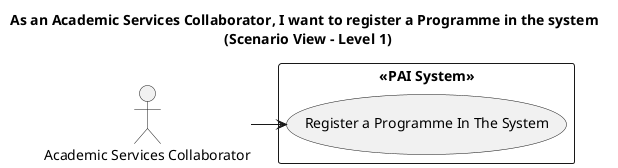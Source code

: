 @startuml
!pragma layout smetana
left to right direction

title As an Academic Services Collaborator, I want to register a Programme in the system \n (Scenario View - Level 1)


actor ASC as "Academic Services Collaborator"

rectangle "<<PAI System>>" {
    usecase "Register a Programme In The System" as UC1
}

ASC --> UC1

@enduml
